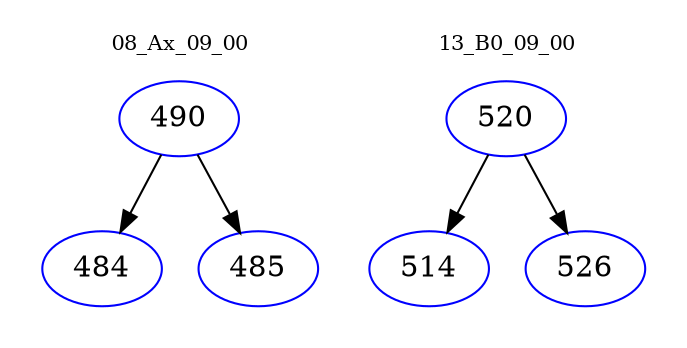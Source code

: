digraph{
subgraph cluster_0 {
color = white
label = "08_Ax_09_00";
fontsize=10;
T0_490 [label="490", color="blue"]
T0_490 -> T0_484 [color="black"]
T0_484 [label="484", color="blue"]
T0_490 -> T0_485 [color="black"]
T0_485 [label="485", color="blue"]
}
subgraph cluster_1 {
color = white
label = "13_B0_09_00";
fontsize=10;
T1_520 [label="520", color="blue"]
T1_520 -> T1_514 [color="black"]
T1_514 [label="514", color="blue"]
T1_520 -> T1_526 [color="black"]
T1_526 [label="526", color="blue"]
}
}
